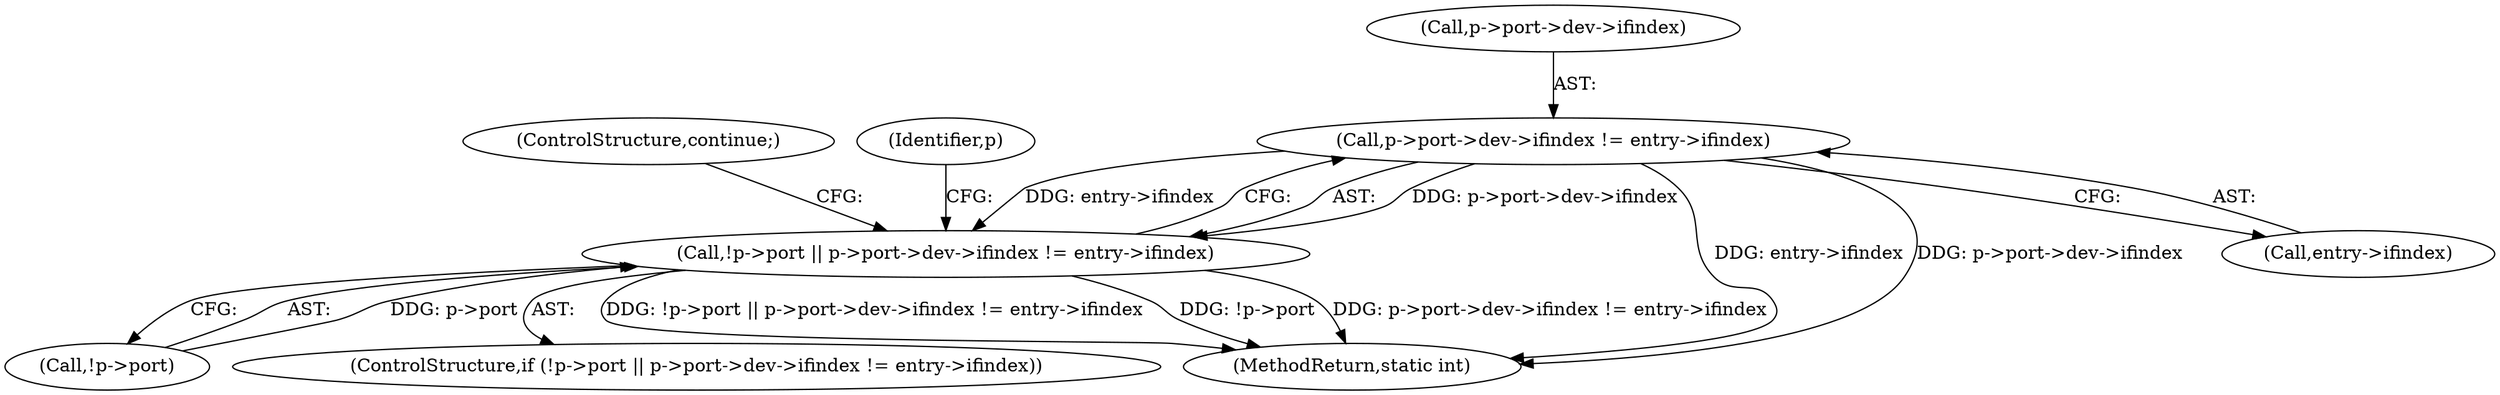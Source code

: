 digraph "0_linux_c7e8e8a8f7a70b343ca1e0f90a31e35ab2d16de1@pointer" {
"1000229" [label="(Call,p->port->dev->ifindex != entry->ifindex)"];
"1000224" [label="(Call,!p->port || p->port->dev->ifindex != entry->ifindex)"];
"1000309" [label="(MethodReturn,static int)"];
"1000225" [label="(Call,!p->port)"];
"1000229" [label="(Call,p->port->dev->ifindex != entry->ifindex)"];
"1000240" [label="(ControlStructure,continue;)"];
"1000230" [label="(Call,p->port->dev->ifindex)"];
"1000245" [label="(Identifier,p)"];
"1000237" [label="(Call,entry->ifindex)"];
"1000223" [label="(ControlStructure,if (!p->port || p->port->dev->ifindex != entry->ifindex))"];
"1000224" [label="(Call,!p->port || p->port->dev->ifindex != entry->ifindex)"];
"1000229" -> "1000224"  [label="AST: "];
"1000229" -> "1000237"  [label="CFG: "];
"1000230" -> "1000229"  [label="AST: "];
"1000237" -> "1000229"  [label="AST: "];
"1000224" -> "1000229"  [label="CFG: "];
"1000229" -> "1000309"  [label="DDG: entry->ifindex"];
"1000229" -> "1000309"  [label="DDG: p->port->dev->ifindex"];
"1000229" -> "1000224"  [label="DDG: p->port->dev->ifindex"];
"1000229" -> "1000224"  [label="DDG: entry->ifindex"];
"1000224" -> "1000223"  [label="AST: "];
"1000224" -> "1000225"  [label="CFG: "];
"1000225" -> "1000224"  [label="AST: "];
"1000240" -> "1000224"  [label="CFG: "];
"1000245" -> "1000224"  [label="CFG: "];
"1000224" -> "1000309"  [label="DDG: !p->port"];
"1000224" -> "1000309"  [label="DDG: p->port->dev->ifindex != entry->ifindex"];
"1000224" -> "1000309"  [label="DDG: !p->port || p->port->dev->ifindex != entry->ifindex"];
"1000225" -> "1000224"  [label="DDG: p->port"];
}

